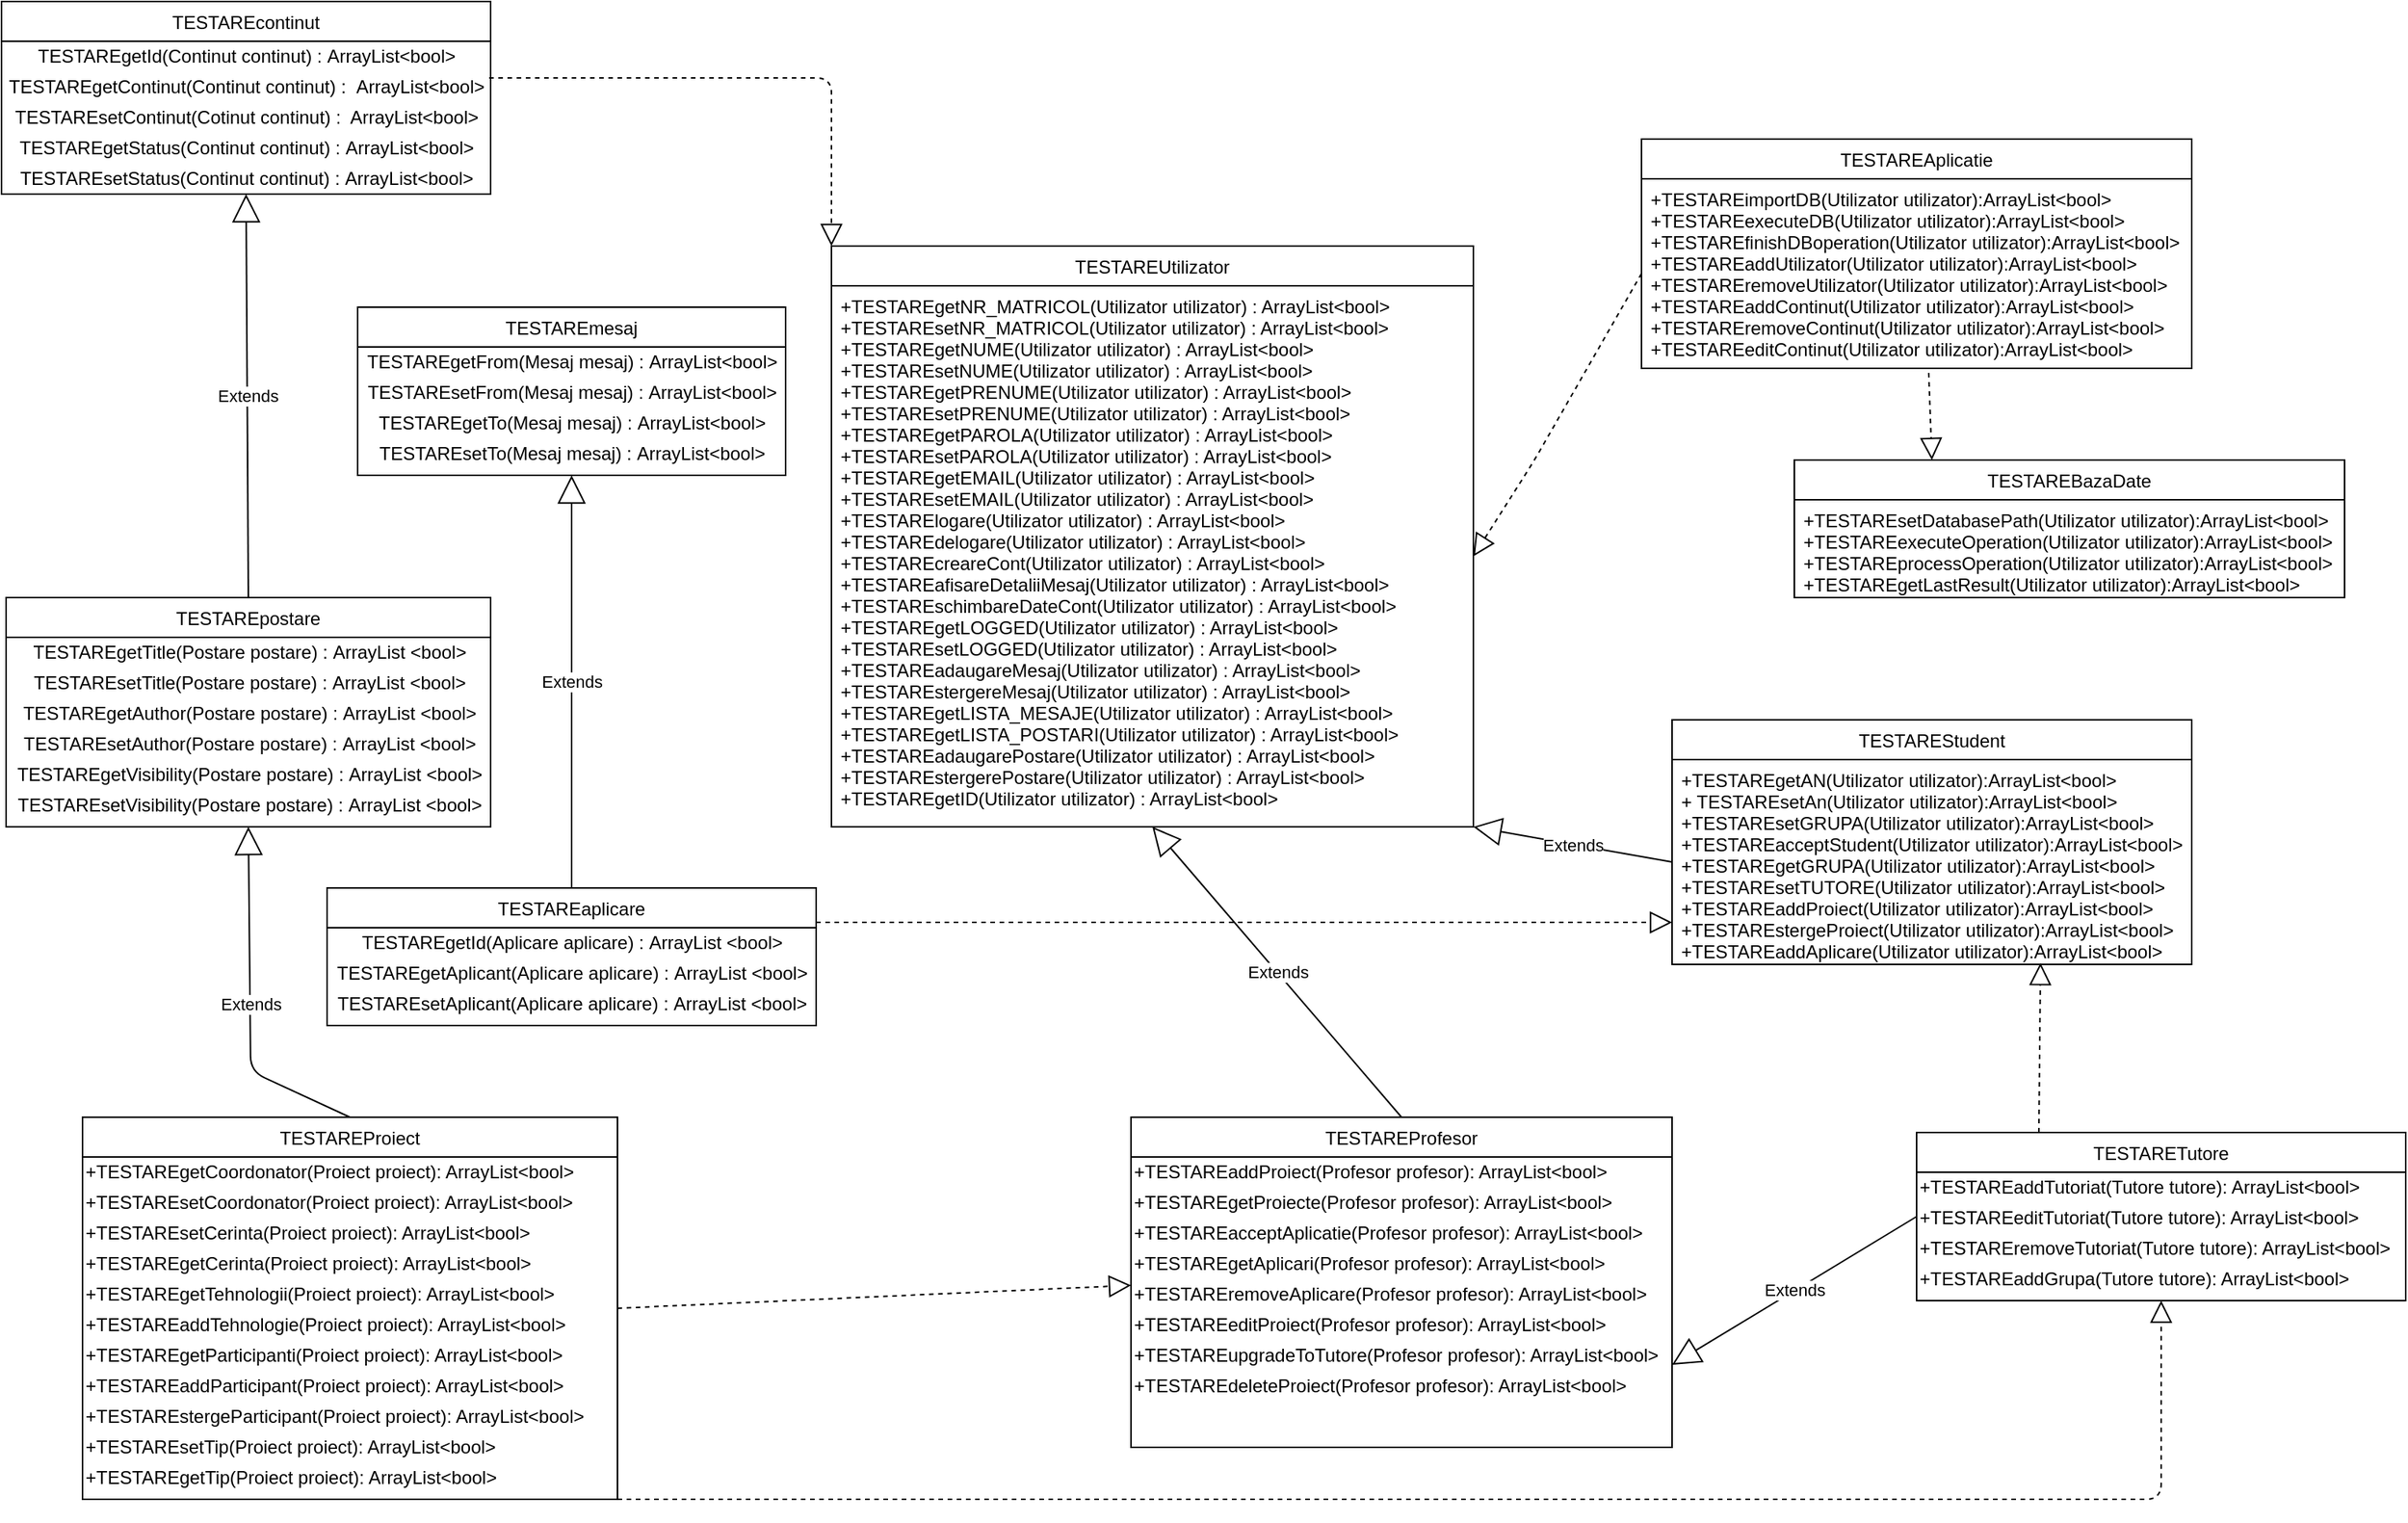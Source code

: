 <mxfile version="12.9.1" type="device"><diagram id="qxL-D0gXAPhwbK8QocM8" name="Page-1"><mxGraphModel dx="2274" dy="2002" grid="1" gridSize="10" guides="1" tooltips="1" connect="1" arrows="1" fold="1" page="1" pageScale="1" pageWidth="850" pageHeight="1100" math="0" shadow="0"><root><mxCell id="0"/><mxCell id="1" parent="0"/><mxCell id="RoMYOq6Qcy8_ZnghJ9Z3-1" value="TESTAREUtilizator" style="swimlane;fontStyle=0;align=center;verticalAlign=top;childLayout=stackLayout;horizontal=1;startSize=26;horizontalStack=0;resizeParent=1;resizeLast=0;collapsible=1;marginBottom=0;rounded=0;shadow=0;strokeWidth=1;" vertex="1" parent="1"><mxGeometry x="-230" y="-170" width="420" height="380" as="geometry"><mxRectangle x="130" y="380" width="160" height="26" as="alternateBounds"/></mxGeometry></mxCell><mxCell id="RoMYOq6Qcy8_ZnghJ9Z3-2" value="+TESTAREgetNR_MATRICOL(Utilizator utilizator) : ArrayList&lt;bool&gt;&#xA;+TESTAREsetNR_MATRICOL(Utilizator utilizator) : ArrayList&lt;bool&gt;&#xA;+TESTAREgetNUME(Utilizator utilizator) : ArrayList&lt;bool&gt;&#xA;+TESTAREsetNUME(Utilizator utilizator) : ArrayList&lt;bool&gt;&#xA;+TESTAREgetPRENUME(Utilizator utilizator) : ArrayList&lt;bool&gt;&#xA;+TESTAREsetPRENUME(Utilizator utilizator) : ArrayList&lt;bool&gt;&#xA;+TESTAREgetPAROLA(Utilizator utilizator) : ArrayList&lt;bool&gt;&#xA;+TESTAREsetPAROLA(Utilizator utilizator) : ArrayList&lt;bool&gt;&#xA;+TESTAREgetEMAIL(Utilizator utilizator) : ArrayList&lt;bool&gt;&#xA;+TESTAREsetEMAIL(Utilizator utilizator) : ArrayList&lt;bool&gt;&#xA;+TESTARElogare(Utilizator utilizator) : ArrayList&lt;bool&gt;&#xA;+TESTAREdelogare(Utilizator utilizator) : ArrayList&lt;bool&gt;&#xA;+TESTAREcreareCont(Utilizator utilizator) : ArrayList&lt;bool&gt;&#xA;+TESTAREafisareDetaliiMesaj(Utilizator utilizator) : ArrayList&lt;bool&gt;&#xA;+TESTAREschimbareDateCont(Utilizator utilizator) : ArrayList&lt;bool&gt;&#xA;+TESTAREgetLOGGED(Utilizator utilizator) : ArrayList&lt;bool&gt;&#xA;+TESTAREsetLOGGED(Utilizator utilizator) : ArrayList&lt;bool&gt;&#xA;+TESTAREadaugareMesaj(Utilizator utilizator) : ArrayList&lt;bool&gt;&#xA;+TESTAREstergereMesaj(Utilizator utilizator) : ArrayList&lt;bool&gt;&#xA;+TESTAREgetLISTA_MESAJE(Utilizator utilizator) : ArrayList&lt;bool&gt;&#xA;+TESTAREgetLISTA_POSTARI(Utilizator utilizator) : ArrayList&lt;bool&gt;&#xA;+TESTAREadaugarePostare(Utilizator utilizator) : ArrayList&lt;bool&gt;&#xA;+TESTAREstergerePostare(Utilizator utilizator) : ArrayList&lt;bool&gt;&#xA;+TESTAREgetID(Utilizator utilizator) : ArrayList&lt;bool&gt;" style="text;align=left;verticalAlign=top;spacingLeft=4;spacingRight=4;overflow=hidden;rotatable=0;points=[[0,0.5],[1,0.5]];portConstraint=eastwest;" vertex="1" parent="RoMYOq6Qcy8_ZnghJ9Z3-1"><mxGeometry y="26" width="420" height="354" as="geometry"/></mxCell><mxCell id="RoMYOq6Qcy8_ZnghJ9Z3-3" value="TESTAREAplicatie" style="swimlane;fontStyle=0;childLayout=stackLayout;horizontal=1;startSize=26;fillColor=none;horizontalStack=0;resizeParent=1;resizeParentMax=0;resizeLast=0;collapsible=1;marginBottom=0;align=center;" vertex="1" parent="1"><mxGeometry x="300" y="-240" width="360" height="150" as="geometry"/></mxCell><mxCell id="RoMYOq6Qcy8_ZnghJ9Z3-4" value="+TESTAREimportDB(Utilizator utilizator):ArrayList&lt;bool&gt;&#xA;+TESTAREexecuteDB(Utilizator utilizator):ArrayList&lt;bool&gt;&#xA;+TESTAREfinishDBoperation(Utilizator utilizator):ArrayList&lt;bool&gt;&#xA;+TESTAREaddUtilizator(Utilizator utilizator):ArrayList&lt;bool&gt;&#xA;+TESTAREremoveUtilizator(Utilizator utilizator):ArrayList&lt;bool&gt;&#xA;+TESTAREaddContinut(Utilizator utilizator):ArrayList&lt;bool&gt;&#xA;+TESTAREremoveContinut(Utilizator utilizator):ArrayList&lt;bool&gt;&#xA;+TESTAREeditContinut(Utilizator utilizator):ArrayList&lt;bool&gt;" style="text;strokeColor=none;fillColor=none;align=left;verticalAlign=top;spacingLeft=4;spacingRight=4;overflow=hidden;rotatable=0;points=[[0,0.5],[1,0.5]];portConstraint=eastwest;" vertex="1" parent="RoMYOq6Qcy8_ZnghJ9Z3-3"><mxGeometry y="26" width="360" height="124" as="geometry"/></mxCell><mxCell id="RoMYOq6Qcy8_ZnghJ9Z3-9" value="TESTAREpostare" style="swimlane;fontStyle=0;align=center;verticalAlign=top;childLayout=stackLayout;horizontal=1;startSize=26;horizontalStack=0;resizeParent=1;resizeLast=0;collapsible=1;marginBottom=0;rounded=0;shadow=0;strokeWidth=1;" vertex="1" parent="1"><mxGeometry x="-770" y="60" width="317" height="150" as="geometry"><mxRectangle x="550" y="140" width="160" height="26" as="alternateBounds"/></mxGeometry></mxCell><mxCell id="RoMYOq6Qcy8_ZnghJ9Z3-10" value="TESTAREgetTitle(Postare postare) :&amp;nbsp;&lt;span style=&quot;text-align: left&quot;&gt;ArrayList &amp;lt;bool&amp;gt;&lt;/span&gt;" style="text;html=1;align=center;verticalAlign=middle;resizable=0;points=[];autosize=1;" vertex="1" parent="RoMYOq6Qcy8_ZnghJ9Z3-9"><mxGeometry y="26" width="317" height="20" as="geometry"/></mxCell><mxCell id="RoMYOq6Qcy8_ZnghJ9Z3-11" value="TESTAREsetTitle(Postare postare) :&amp;nbsp;&lt;span style=&quot;text-align: left&quot;&gt;ArrayList &amp;lt;bool&amp;gt;&lt;/span&gt;" style="text;html=1;align=center;verticalAlign=middle;resizable=0;points=[];autosize=1;" vertex="1" parent="RoMYOq6Qcy8_ZnghJ9Z3-9"><mxGeometry y="46" width="317" height="20" as="geometry"/></mxCell><mxCell id="RoMYOq6Qcy8_ZnghJ9Z3-12" value="TESTAREgetAuthor(Postare postare) :&amp;nbsp;&lt;span style=&quot;text-align: left&quot;&gt;ArrayList &amp;lt;bool&amp;gt;&lt;/span&gt;" style="text;html=1;align=center;verticalAlign=middle;resizable=0;points=[];autosize=1;" vertex="1" parent="RoMYOq6Qcy8_ZnghJ9Z3-9"><mxGeometry y="66" width="317" height="20" as="geometry"/></mxCell><mxCell id="RoMYOq6Qcy8_ZnghJ9Z3-13" value="TESTAREsetAuthor(Postare postare) :&amp;nbsp;&lt;span style=&quot;text-align: left&quot;&gt;ArrayList &amp;lt;bool&amp;gt;&lt;/span&gt;" style="text;html=1;align=center;verticalAlign=middle;resizable=0;points=[];autosize=1;" vertex="1" parent="RoMYOq6Qcy8_ZnghJ9Z3-9"><mxGeometry y="86" width="317" height="20" as="geometry"/></mxCell><mxCell id="RoMYOq6Qcy8_ZnghJ9Z3-14" value="TESTAREgetVisibility(Postare postare) :&amp;nbsp;&lt;span style=&quot;text-align: left&quot;&gt;ArrayList &amp;lt;bool&amp;gt;&lt;/span&gt;" style="text;html=1;align=center;verticalAlign=middle;resizable=0;points=[];autosize=1;" vertex="1" parent="RoMYOq6Qcy8_ZnghJ9Z3-9"><mxGeometry y="106" width="317" height="20" as="geometry"/></mxCell><mxCell id="RoMYOq6Qcy8_ZnghJ9Z3-15" value="TESTAREsetVisibility(Postare postare) :&amp;nbsp;&lt;span style=&quot;text-align: left&quot;&gt;ArrayList &amp;lt;bool&amp;gt;&lt;/span&gt;" style="text;html=1;align=center;verticalAlign=middle;resizable=0;points=[];autosize=1;" vertex="1" parent="RoMYOq6Qcy8_ZnghJ9Z3-9"><mxGeometry y="126" width="317" height="20" as="geometry"/></mxCell><mxCell id="RoMYOq6Qcy8_ZnghJ9Z3-41" value="TESTAREProiect" style="swimlane;fontStyle=0;align=center;verticalAlign=top;childLayout=stackLayout;horizontal=1;startSize=26;horizontalStack=0;resizeParent=1;resizeLast=0;collapsible=1;marginBottom=0;rounded=0;shadow=0;strokeWidth=1;" vertex="1" parent="1"><mxGeometry x="-720" y="400" width="350" height="250" as="geometry"><mxRectangle x="550" y="140" width="160" height="26" as="alternateBounds"/></mxGeometry></mxCell><mxCell id="RoMYOq6Qcy8_ZnghJ9Z3-42" value="+TESTAREgetCoordonator(Proiect proiect): ArrayList&amp;lt;bool&amp;gt;" style="text;html=1;align=left;verticalAlign=middle;resizable=0;points=[];autosize=1;" vertex="1" parent="RoMYOq6Qcy8_ZnghJ9Z3-41"><mxGeometry y="26" width="350" height="20" as="geometry"/></mxCell><mxCell id="RoMYOq6Qcy8_ZnghJ9Z3-43" value="+TESTAREsetCoordonator(Proiect proiect): ArrayList&amp;lt;bool&amp;gt;" style="text;html=1;align=left;verticalAlign=middle;resizable=0;points=[];autosize=1;" vertex="1" parent="RoMYOq6Qcy8_ZnghJ9Z3-41"><mxGeometry y="46" width="350" height="20" as="geometry"/></mxCell><mxCell id="RoMYOq6Qcy8_ZnghJ9Z3-44" value="+TESTAREsetCerinta(Proiect proiect): ArrayList&amp;lt;bool&amp;gt;" style="text;html=1;align=left;verticalAlign=middle;resizable=0;points=[];autosize=1;" vertex="1" parent="RoMYOq6Qcy8_ZnghJ9Z3-41"><mxGeometry y="66" width="350" height="20" as="geometry"/></mxCell><mxCell id="RoMYOq6Qcy8_ZnghJ9Z3-45" value="+TESTAREgetCerinta(Proiect proiect): ArrayList&amp;lt;bool&amp;gt;" style="text;html=1;align=left;verticalAlign=middle;resizable=0;points=[];autosize=1;" vertex="1" parent="RoMYOq6Qcy8_ZnghJ9Z3-41"><mxGeometry y="86" width="350" height="20" as="geometry"/></mxCell><mxCell id="RoMYOq6Qcy8_ZnghJ9Z3-46" value="+TESTAREgetTehnologii(Proiect proiect): ArrayList&amp;lt;bool&amp;gt;" style="text;html=1;align=left;verticalAlign=middle;resizable=0;points=[];autosize=1;" vertex="1" parent="RoMYOq6Qcy8_ZnghJ9Z3-41"><mxGeometry y="106" width="350" height="20" as="geometry"/></mxCell><mxCell id="RoMYOq6Qcy8_ZnghJ9Z3-47" value="+TESTAREaddTehnologie(Proiect proiect): ArrayList&amp;lt;bool&amp;gt;" style="text;html=1;align=left;verticalAlign=middle;resizable=0;points=[];autosize=1;" vertex="1" parent="RoMYOq6Qcy8_ZnghJ9Z3-41"><mxGeometry y="126" width="350" height="20" as="geometry"/></mxCell><mxCell id="RoMYOq6Qcy8_ZnghJ9Z3-48" value="+TESTAREgetParticipanti(Proiect proiect): ArrayList&amp;lt;bool&amp;gt;" style="text;html=1;align=left;verticalAlign=middle;resizable=0;points=[];autosize=1;" vertex="1" parent="RoMYOq6Qcy8_ZnghJ9Z3-41"><mxGeometry y="146" width="350" height="20" as="geometry"/></mxCell><mxCell id="RoMYOq6Qcy8_ZnghJ9Z3-49" value="+TESTAREaddParticipant(Proiect proiect): ArrayList&amp;lt;bool&amp;gt;" style="text;html=1;align=left;verticalAlign=middle;resizable=0;points=[];autosize=1;" vertex="1" parent="RoMYOq6Qcy8_ZnghJ9Z3-41"><mxGeometry y="166" width="350" height="20" as="geometry"/></mxCell><mxCell id="RoMYOq6Qcy8_ZnghJ9Z3-50" value="+TESTAREstergeParticipant(Proiect proiect): ArrayList&amp;lt;bool&amp;gt;" style="text;html=1;align=left;verticalAlign=middle;resizable=0;points=[];autosize=1;" vertex="1" parent="RoMYOq6Qcy8_ZnghJ9Z3-41"><mxGeometry y="186" width="350" height="20" as="geometry"/></mxCell><mxCell id="RoMYOq6Qcy8_ZnghJ9Z3-51" value="+TESTAREsetTip(Proiect proiect): ArrayList&amp;lt;bool&amp;gt;" style="text;html=1;align=left;verticalAlign=middle;resizable=0;points=[];autosize=1;" vertex="1" parent="RoMYOq6Qcy8_ZnghJ9Z3-41"><mxGeometry y="206" width="350" height="20" as="geometry"/></mxCell><mxCell id="RoMYOq6Qcy8_ZnghJ9Z3-52" value="+TESTAREgetTip(Proiect proiect): ArrayList&amp;lt;bool&amp;gt;" style="text;html=1;align=left;verticalAlign=middle;resizable=0;points=[];autosize=1;" vertex="1" parent="RoMYOq6Qcy8_ZnghJ9Z3-41"><mxGeometry y="226" width="350" height="20" as="geometry"/></mxCell><mxCell id="RoMYOq6Qcy8_ZnghJ9Z3-7" value="TESTAREStudent" style="swimlane;fontStyle=0;childLayout=stackLayout;horizontal=1;startSize=26;fillColor=none;horizontalStack=0;resizeParent=1;resizeParentMax=0;resizeLast=0;collapsible=1;marginBottom=0;align=center;" vertex="1" parent="1"><mxGeometry x="320" y="140" width="340" height="160" as="geometry"/></mxCell><mxCell id="RoMYOq6Qcy8_ZnghJ9Z3-8" value="+TESTAREgetAN(Utilizator utilizator):ArrayList&lt;bool&gt;&#xA;+ TESTAREsetAn(Utilizator utilizator):ArrayList&lt;bool&gt;&#xA;+TESTAREsetGRUPA(Utilizator utilizator):ArrayList&lt;bool&gt;&#xA;+TESTAREacceptStudent(Utilizator utilizator):ArrayList&lt;bool&gt;&#xA;+TESTAREgetGRUPA(Utilizator utilizator):ArrayList&lt;bool&gt;&#xA;+TESTAREsetTUTORE(Utilizator utilizator):ArrayList&lt;bool&gt;&#xA;+TESTAREaddProiect(Utilizator utilizator):ArrayList&lt;bool&gt;&#xA;+TESTAREstergeProiect(Utilizator utilizator):ArrayList&lt;bool&gt;&#xA;+TESTAREaddAplicare(Utilizator utilizator):ArrayList&lt;bool&gt;" style="text;strokeColor=none;fillColor=none;align=left;verticalAlign=top;spacingLeft=4;spacingRight=4;overflow=hidden;rotatable=0;points=[[0,0.5],[1,0.5]];portConstraint=eastwest;" vertex="1" parent="RoMYOq6Qcy8_ZnghJ9Z3-7"><mxGeometry y="26" width="340" height="134" as="geometry"/></mxCell><mxCell id="RoMYOq6Qcy8_ZnghJ9Z3-59" value="Extends" style="endArrow=block;endSize=16;endFill=0;html=1;entryX=1;entryY=1;entryDx=0;entryDy=0;exitX=0;exitY=0.5;exitDx=0;exitDy=0;" edge="1" parent="1" source="RoMYOq6Qcy8_ZnghJ9Z3-8" target="RoMYOq6Qcy8_ZnghJ9Z3-1"><mxGeometry width="160" relative="1" as="geometry"><mxPoint x="120" y="270" as="sourcePoint"/><mxPoint x="280" y="270" as="targetPoint"/></mxGeometry></mxCell><mxCell id="RoMYOq6Qcy8_ZnghJ9Z3-60" value="Extends" style="endArrow=block;endSize=16;endFill=0;html=1;entryX=1;entryY=0.75;entryDx=0;entryDy=0;exitX=0;exitY=0.5;exitDx=0;exitDy=0;" edge="1" parent="1" source="RoMYOq6Qcy8_ZnghJ9Z3-53" target="RoMYOq6Qcy8_ZnghJ9Z3-32"><mxGeometry width="160" relative="1" as="geometry"><mxPoint x="390" y="440" as="sourcePoint"/><mxPoint x="350" y="480" as="targetPoint"/></mxGeometry></mxCell><mxCell id="RoMYOq6Qcy8_ZnghJ9Z3-53" value="TESTARETutore" style="swimlane;fontStyle=0;align=center;verticalAlign=top;childLayout=stackLayout;horizontal=1;startSize=26;horizontalStack=0;resizeParent=1;resizeLast=0;collapsible=1;marginBottom=0;rounded=0;shadow=0;strokeWidth=1;" vertex="1" parent="1"><mxGeometry x="480" y="410" width="320" height="110" as="geometry"><mxRectangle x="550" y="140" width="160" height="26" as="alternateBounds"/></mxGeometry></mxCell><mxCell id="RoMYOq6Qcy8_ZnghJ9Z3-54" value="+TESTAREaddTutoriat(Tutore tutore): ArrayList&amp;lt;bool&amp;gt;" style="text;html=1;align=left;verticalAlign=middle;resizable=0;points=[];autosize=1;" vertex="1" parent="RoMYOq6Qcy8_ZnghJ9Z3-53"><mxGeometry y="26" width="320" height="20" as="geometry"/></mxCell><mxCell id="RoMYOq6Qcy8_ZnghJ9Z3-55" value="&lt;span&gt;+TESTAREeditTutoriat(Tutore tutore): ArrayList&amp;lt;bool&amp;gt;&lt;/span&gt;" style="text;html=1;align=left;verticalAlign=middle;resizable=0;points=[];autosize=1;" vertex="1" parent="RoMYOq6Qcy8_ZnghJ9Z3-53"><mxGeometry y="46" width="320" height="20" as="geometry"/></mxCell><mxCell id="RoMYOq6Qcy8_ZnghJ9Z3-56" value="+TESTAREremoveTutoriat(Tutore tutore): ArrayList&amp;lt;bool&amp;gt;" style="text;html=1;align=left;verticalAlign=middle;resizable=0;points=[];autosize=1;" vertex="1" parent="RoMYOq6Qcy8_ZnghJ9Z3-53"><mxGeometry y="66" width="320" height="20" as="geometry"/></mxCell><mxCell id="RoMYOq6Qcy8_ZnghJ9Z3-57" value="&lt;span&gt;+TESTAREaddGrupa(Tutore tutore): ArrayList&amp;lt;bool&amp;gt;&lt;/span&gt;" style="text;html=1;align=left;verticalAlign=middle;resizable=0;points=[];autosize=1;" vertex="1" parent="RoMYOq6Qcy8_ZnghJ9Z3-53"><mxGeometry y="86" width="320" height="20" as="geometry"/></mxCell><mxCell id="RoMYOq6Qcy8_ZnghJ9Z3-61" value="Extends" style="endArrow=block;endSize=16;endFill=0;html=1;exitX=0.5;exitY=0;exitDx=0;exitDy=0;entryX=0.5;entryY=1;entryDx=0;entryDy=0;" edge="1" parent="1" source="RoMYOq6Qcy8_ZnghJ9Z3-41" target="RoMYOq6Qcy8_ZnghJ9Z3-9"><mxGeometry width="160" relative="1" as="geometry"><mxPoint x="-80" y="290" as="sourcePoint"/><mxPoint x="-190" y="230" as="targetPoint"/><Array as="points"><mxPoint x="-610" y="370"/></Array></mxGeometry></mxCell><mxCell id="RoMYOq6Qcy8_ZnghJ9Z3-62" value="Extends" style="endArrow=block;endSize=16;endFill=0;html=1;exitX=0.5;exitY=0;exitDx=0;exitDy=0;entryX=0.5;entryY=1;entryDx=0;entryDy=0;" edge="1" parent="1" source="RoMYOq6Qcy8_ZnghJ9Z3-16" target="RoMYOq6Qcy8_ZnghJ9Z3-26"><mxGeometry width="160" relative="1" as="geometry"><mxPoint x="-70" y="300" as="sourcePoint"/><mxPoint x="90" y="300" as="targetPoint"/></mxGeometry></mxCell><mxCell id="RoMYOq6Qcy8_ZnghJ9Z3-63" value="Extends" style="endArrow=block;endSize=16;endFill=0;html=1;exitX=0.5;exitY=0;exitDx=0;exitDy=0;entryX=0.5;entryY=1;entryDx=0;entryDy=0;" edge="1" parent="1" source="RoMYOq6Qcy8_ZnghJ9Z3-9" target="RoMYOq6Qcy8_ZnghJ9Z3-20"><mxGeometry width="160" relative="1" as="geometry"><mxPoint x="-60" y="310" as="sourcePoint"/><mxPoint x="-740" y="-200" as="targetPoint"/></mxGeometry></mxCell><mxCell id="RoMYOq6Qcy8_ZnghJ9Z3-20" value="TESTAREcontinut" style="swimlane;fontStyle=0;align=center;verticalAlign=top;childLayout=stackLayout;horizontal=1;startSize=26;horizontalStack=0;resizeParent=1;resizeLast=0;collapsible=1;marginBottom=0;rounded=0;shadow=0;strokeWidth=1;" vertex="1" parent="1"><mxGeometry x="-773" y="-330" width="320" height="126" as="geometry"><mxRectangle x="550" y="140" width="160" height="26" as="alternateBounds"/></mxGeometry></mxCell><mxCell id="RoMYOq6Qcy8_ZnghJ9Z3-21" value="TESTAREgetId(Continut continut) :&amp;nbsp;&lt;span style=&quot;text-align: left&quot;&gt;ArrayList&amp;lt;bool&amp;gt;&lt;/span&gt;" style="text;html=1;align=center;verticalAlign=middle;resizable=0;points=[];autosize=1;" vertex="1" parent="RoMYOq6Qcy8_ZnghJ9Z3-20"><mxGeometry y="26" width="320" height="20" as="geometry"/></mxCell><mxCell id="RoMYOq6Qcy8_ZnghJ9Z3-22" value="TESTAREgetContinut(Continut continut) :&amp;nbsp;&lt;span style=&quot;text-align: left&quot;&gt;&amp;nbsp;ArrayList&amp;lt;bool&amp;gt;&lt;br&gt;&lt;/span&gt;" style="text;html=1;align=center;verticalAlign=middle;resizable=0;points=[];autosize=1;" vertex="1" parent="RoMYOq6Qcy8_ZnghJ9Z3-20"><mxGeometry y="46" width="320" height="20" as="geometry"/></mxCell><mxCell id="RoMYOq6Qcy8_ZnghJ9Z3-23" value="TESTAREsetContinut(Cotinut continut) :&lt;span style=&quot;text-align: left&quot;&gt;&amp;nbsp; ArrayList&amp;lt;bool&amp;gt;&lt;/span&gt;" style="text;html=1;align=center;verticalAlign=middle;resizable=0;points=[];autosize=1;" vertex="1" parent="RoMYOq6Qcy8_ZnghJ9Z3-20"><mxGeometry y="66" width="320" height="20" as="geometry"/></mxCell><mxCell id="RoMYOq6Qcy8_ZnghJ9Z3-24" value="TESTAREgetStatus(Continut continut) :&amp;nbsp;&lt;span style=&quot;text-align: left&quot;&gt;ArrayList&amp;lt;bool&amp;gt;&lt;/span&gt;" style="text;html=1;align=center;verticalAlign=middle;resizable=0;points=[];autosize=1;" vertex="1" parent="RoMYOq6Qcy8_ZnghJ9Z3-20"><mxGeometry y="86" width="320" height="20" as="geometry"/></mxCell><mxCell id="RoMYOq6Qcy8_ZnghJ9Z3-25" value="TESTAREsetStatus(Continut continut) :&amp;nbsp;&lt;span style=&quot;text-align: left&quot;&gt;ArrayList&amp;lt;bool&amp;gt;&lt;/span&gt;" style="text;html=1;align=center;verticalAlign=middle;resizable=0;points=[];autosize=1;" vertex="1" parent="RoMYOq6Qcy8_ZnghJ9Z3-20"><mxGeometry y="106" width="320" height="20" as="geometry"/></mxCell><mxCell id="RoMYOq6Qcy8_ZnghJ9Z3-16" value="TESTAREaplicare&#xA;" style="swimlane;fontStyle=0;align=center;verticalAlign=top;childLayout=stackLayout;horizontal=1;startSize=26;horizontalStack=0;resizeParent=1;resizeLast=0;collapsible=1;marginBottom=0;rounded=0;shadow=0;strokeWidth=1;" vertex="1" parent="1"><mxGeometry x="-560" y="250" width="320" height="90" as="geometry"><mxRectangle x="550" y="140" width="160" height="26" as="alternateBounds"/></mxGeometry></mxCell><mxCell id="RoMYOq6Qcy8_ZnghJ9Z3-17" value="TESTAREgetId(Aplicare aplicare) :&amp;nbsp;&lt;span style=&quot;text-align: left&quot;&gt;ArrayList &amp;lt;bool&amp;gt;&lt;/span&gt;" style="text;html=1;align=center;verticalAlign=middle;resizable=0;points=[];autosize=1;" vertex="1" parent="RoMYOq6Qcy8_ZnghJ9Z3-16"><mxGeometry y="26" width="320" height="20" as="geometry"/></mxCell><mxCell id="RoMYOq6Qcy8_ZnghJ9Z3-18" value="TESTAREgetAplicant(Aplicare aplicare) :&amp;nbsp;&lt;span style=&quot;text-align: left&quot;&gt;ArrayList &amp;lt;bool&amp;gt;&lt;br&gt;&lt;/span&gt;" style="text;html=1;align=center;verticalAlign=middle;resizable=0;points=[];autosize=1;" vertex="1" parent="RoMYOq6Qcy8_ZnghJ9Z3-16"><mxGeometry y="46" width="320" height="20" as="geometry"/></mxCell><mxCell id="RoMYOq6Qcy8_ZnghJ9Z3-19" value="TESTAREsetAplicant(Aplicare aplicare) :&amp;nbsp;&lt;span style=&quot;text-align: left&quot;&gt;ArrayList &amp;lt;bool&amp;gt;&lt;/span&gt;" style="text;html=1;align=center;verticalAlign=middle;resizable=0;points=[];autosize=1;" vertex="1" parent="RoMYOq6Qcy8_ZnghJ9Z3-16"><mxGeometry y="66" width="320" height="20" as="geometry"/></mxCell><mxCell id="RoMYOq6Qcy8_ZnghJ9Z3-26" value="TESTAREmesaj" style="swimlane;fontStyle=0;align=center;verticalAlign=top;childLayout=stackLayout;horizontal=1;startSize=26;horizontalStack=0;resizeParent=1;resizeLast=0;collapsible=1;marginBottom=0;rounded=0;shadow=0;strokeWidth=1;" vertex="1" parent="1"><mxGeometry x="-540" y="-130" width="280" height="110" as="geometry"><mxRectangle x="550" y="140" width="160" height="26" as="alternateBounds"/></mxGeometry></mxCell><mxCell id="RoMYOq6Qcy8_ZnghJ9Z3-27" value="TESTAREgetFrom(Mesaj mesaj) :&amp;nbsp;&lt;span style=&quot;text-align: left&quot;&gt;ArrayList&amp;lt;bool&amp;gt;&lt;/span&gt;" style="text;html=1;align=center;verticalAlign=middle;resizable=0;points=[];autosize=1;" vertex="1" parent="RoMYOq6Qcy8_ZnghJ9Z3-26"><mxGeometry y="26" width="280" height="20" as="geometry"/></mxCell><mxCell id="RoMYOq6Qcy8_ZnghJ9Z3-28" value="TESTAREsetFrom(Mesaj mesaj) :&amp;nbsp;&lt;span style=&quot;text-align: left&quot;&gt;ArrayList&amp;lt;bool&amp;gt;&lt;/span&gt;" style="text;html=1;align=center;verticalAlign=middle;resizable=0;points=[];autosize=1;" vertex="1" parent="RoMYOq6Qcy8_ZnghJ9Z3-26"><mxGeometry y="46" width="280" height="20" as="geometry"/></mxCell><mxCell id="RoMYOq6Qcy8_ZnghJ9Z3-29" value="TESTAREgetTo(Mesaj mesaj) :&amp;nbsp;&lt;span style=&quot;text-align: left&quot;&gt;ArrayList&amp;lt;bool&amp;gt;&lt;/span&gt;" style="text;html=1;align=center;verticalAlign=middle;resizable=0;points=[];autosize=1;" vertex="1" parent="RoMYOq6Qcy8_ZnghJ9Z3-26"><mxGeometry y="66" width="280" height="20" as="geometry"/></mxCell><mxCell id="RoMYOq6Qcy8_ZnghJ9Z3-30" value="TESTAREsetTo(Mesaj mesaj) :&amp;nbsp;&lt;span style=&quot;text-align: left&quot;&gt;ArrayList&amp;lt;bool&amp;gt;&lt;/span&gt;" style="text;html=1;align=center;verticalAlign=middle;resizable=0;points=[];autosize=1;" vertex="1" parent="RoMYOq6Qcy8_ZnghJ9Z3-26"><mxGeometry y="86" width="280" height="20" as="geometry"/></mxCell><mxCell id="RoMYOq6Qcy8_ZnghJ9Z3-65" value="Extends" style="endArrow=block;endSize=16;endFill=0;html=1;entryX=0.5;entryY=1;entryDx=0;entryDy=0;exitX=0.5;exitY=0;exitDx=0;exitDy=0;" edge="1" parent="1" source="RoMYOq6Qcy8_ZnghJ9Z3-32" target="RoMYOq6Qcy8_ZnghJ9Z3-1"><mxGeometry width="160" relative="1" as="geometry"><mxPoint x="200" y="323" as="sourcePoint"/><mxPoint x="70" y="300" as="targetPoint"/></mxGeometry></mxCell><mxCell id="RoMYOq6Qcy8_ZnghJ9Z3-69" value="" style="endArrow=block;dashed=1;endFill=0;endSize=12;html=1;exitX=1;exitY=0.25;exitDx=0;exitDy=0;entryX=0;entryY=0.795;entryDx=0;entryDy=0;entryPerimeter=0;" edge="1" parent="1" source="RoMYOq6Qcy8_ZnghJ9Z3-16" target="RoMYOq6Qcy8_ZnghJ9Z3-8"><mxGeometry width="160" relative="1" as="geometry"><mxPoint x="-150" y="290" as="sourcePoint"/><mxPoint x="-20" y="320" as="targetPoint"/></mxGeometry></mxCell><mxCell id="RoMYOq6Qcy8_ZnghJ9Z3-71" value="" style="endArrow=block;dashed=1;endFill=0;endSize=12;html=1;exitX=0.25;exitY=0;exitDx=0;exitDy=0;entryX=0.709;entryY=0.993;entryDx=0;entryDy=0;entryPerimeter=0;" edge="1" parent="1" source="RoMYOq6Qcy8_ZnghJ9Z3-53" target="RoMYOq6Qcy8_ZnghJ9Z3-8"><mxGeometry width="160" relative="1" as="geometry"><mxPoint x="-200" y="350" as="sourcePoint"/><mxPoint x="360" y="350.03" as="targetPoint"/></mxGeometry></mxCell><mxCell id="RoMYOq6Qcy8_ZnghJ9Z3-73" value="" style="endArrow=block;dashed=1;endFill=0;endSize=12;html=1;exitX=0;exitY=0.5;exitDx=0;exitDy=0;entryX=1;entryY=0.5;entryDx=0;entryDy=0;" edge="1" parent="1" source="RoMYOq6Qcy8_ZnghJ9Z3-4" target="RoMYOq6Qcy8_ZnghJ9Z3-2"><mxGeometry width="160" relative="1" as="geometry"><mxPoint x="450" y="29.97" as="sourcePoint"/><mxPoint x="250" y="-30.0" as="targetPoint"/><Array as="points"><mxPoint x="230" y="-30"/></Array></mxGeometry></mxCell><mxCell id="RoMYOq6Qcy8_ZnghJ9Z3-74" value="" style="endArrow=block;dashed=1;endFill=0;endSize=12;html=1;exitX=0.522;exitY=1.024;exitDx=0;exitDy=0;entryX=0.25;entryY=0;entryDx=0;entryDy=0;exitPerimeter=0;" edge="1" parent="1" source="RoMYOq6Qcy8_ZnghJ9Z3-4" target="RoMYOq6Qcy8_ZnghJ9Z3-5"><mxGeometry width="160" relative="1" as="geometry"><mxPoint x="310" y="-142" as="sourcePoint"/><mxPoint x="200" y="43" as="targetPoint"/></mxGeometry></mxCell><mxCell id="RoMYOq6Qcy8_ZnghJ9Z3-75" value="" style="endArrow=block;dashed=1;endFill=0;endSize=12;html=1;exitX=1;exitY=0.5;exitDx=0;exitDy=0;entryX=0;entryY=0.2;entryDx=0;entryDy=0;entryPerimeter=0;" edge="1" parent="1" source="RoMYOq6Qcy8_ZnghJ9Z3-41" target="RoMYOq6Qcy8_ZnghJ9Z3-38"><mxGeometry width="160" relative="1" as="geometry"><mxPoint x="-130" y="440" as="sourcePoint"/><mxPoint x="-240" y="625" as="targetPoint"/></mxGeometry></mxCell><mxCell id="RoMYOq6Qcy8_ZnghJ9Z3-32" value="TESTAREProfesor" style="swimlane;fontStyle=0;align=center;verticalAlign=top;childLayout=stackLayout;horizontal=1;startSize=26;horizontalStack=0;resizeParent=1;resizeLast=0;collapsible=1;marginBottom=0;rounded=0;shadow=0;strokeWidth=1;" vertex="1" parent="1"><mxGeometry x="-34" y="400" width="354" height="216" as="geometry"><mxRectangle x="550" y="140" width="160" height="26" as="alternateBounds"/></mxGeometry></mxCell><mxCell id="RoMYOq6Qcy8_ZnghJ9Z3-33" value="+TESTAREaddProiect(Profesor profesor): ArrayList&amp;lt;bool&amp;gt;" style="text;html=1;align=left;verticalAlign=middle;resizable=0;points=[];autosize=1;" vertex="1" parent="RoMYOq6Qcy8_ZnghJ9Z3-32"><mxGeometry y="26" width="354" height="20" as="geometry"/></mxCell><mxCell id="RoMYOq6Qcy8_ZnghJ9Z3-34" value="+TESTAREgetProiecte(Profesor profesor): ArrayList&amp;lt;bool&amp;gt;" style="text;html=1;align=left;verticalAlign=middle;resizable=0;points=[];autosize=1;" vertex="1" parent="RoMYOq6Qcy8_ZnghJ9Z3-32"><mxGeometry y="46" width="354" height="20" as="geometry"/></mxCell><mxCell id="RoMYOq6Qcy8_ZnghJ9Z3-36" value="&lt;span&gt;+TESTAREacceptAplicatie(Profesor profesor): ArrayList&amp;lt;bool&amp;gt;&lt;/span&gt;" style="text;html=1;align=left;verticalAlign=middle;resizable=0;points=[];autosize=1;" vertex="1" parent="RoMYOq6Qcy8_ZnghJ9Z3-32"><mxGeometry y="66" width="354" height="20" as="geometry"/></mxCell><mxCell id="RoMYOq6Qcy8_ZnghJ9Z3-37" value="+TESTAREgetAplicari(Profesor profesor): ArrayList&amp;lt;bool&amp;gt;" style="text;html=1;align=left;verticalAlign=middle;resizable=0;points=[];autosize=1;" vertex="1" parent="RoMYOq6Qcy8_ZnghJ9Z3-32"><mxGeometry y="86" width="354" height="20" as="geometry"/></mxCell><mxCell id="RoMYOq6Qcy8_ZnghJ9Z3-38" value="+TESTAREremoveAplicare(Profesor profesor): ArrayList&amp;lt;bool&amp;gt;" style="text;html=1;align=left;verticalAlign=middle;resizable=0;points=[];autosize=1;" vertex="1" parent="RoMYOq6Qcy8_ZnghJ9Z3-32"><mxGeometry y="106" width="354" height="20" as="geometry"/></mxCell><mxCell id="RoMYOq6Qcy8_ZnghJ9Z3-39" value="+TESTAREeditProiect(Profesor profesor): ArrayList&amp;lt;bool&amp;gt;" style="text;html=1;align=left;verticalAlign=middle;resizable=0;points=[];autosize=1;" vertex="1" parent="RoMYOq6Qcy8_ZnghJ9Z3-32"><mxGeometry y="126" width="354" height="20" as="geometry"/></mxCell><mxCell id="RoMYOq6Qcy8_ZnghJ9Z3-40" value="+TESTAREupgradeToTutore(Profesor profesor): ArrayList&amp;lt;bool&amp;gt;" style="text;html=1;align=left;verticalAlign=middle;resizable=0;points=[];autosize=1;" vertex="1" parent="RoMYOq6Qcy8_ZnghJ9Z3-32"><mxGeometry y="146" width="354" height="20" as="geometry"/></mxCell><mxCell id="RoMYOq6Qcy8_ZnghJ9Z3-35" value="&lt;span&gt;+TESTAREdeleteProiect(Profesor profesor): ArrayList&amp;lt;bool&amp;gt;&lt;/span&gt;" style="text;html=1;align=left;verticalAlign=middle;resizable=0;points=[];autosize=1;" vertex="1" parent="RoMYOq6Qcy8_ZnghJ9Z3-32"><mxGeometry y="166" width="354" height="20" as="geometry"/></mxCell><mxCell id="RoMYOq6Qcy8_ZnghJ9Z3-76" value="" style="endArrow=block;dashed=1;endFill=0;endSize=12;html=1;exitX=1;exitY=1;exitDx=0;exitDy=0;entryX=0.5;entryY=1;entryDx=0;entryDy=0;" edge="1" parent="1" source="RoMYOq6Qcy8_ZnghJ9Z3-41" target="RoMYOq6Qcy8_ZnghJ9Z3-53"><mxGeometry width="160" relative="1" as="geometry"><mxPoint x="-100" y="540" as="sourcePoint"/><mxPoint x="-210" y="725" as="targetPoint"/><Array as="points"><mxPoint x="640" y="650"/></Array></mxGeometry></mxCell><mxCell id="RoMYOq6Qcy8_ZnghJ9Z3-77" value="" style="endArrow=block;dashed=1;endFill=0;endSize=12;html=1;exitX=0.997;exitY=0.2;exitDx=0;exitDy=0;entryX=0;entryY=0;entryDx=0;entryDy=0;exitPerimeter=0;" edge="1" parent="1" source="RoMYOq6Qcy8_ZnghJ9Z3-22" target="RoMYOq6Qcy8_ZnghJ9Z3-1"><mxGeometry width="160" relative="1" as="geometry"><mxPoint x="-400" y="-235" as="sourcePoint"/><mxPoint x="-64" y="-250" as="targetPoint"/><Array as="points"><mxPoint x="-230" y="-280"/></Array></mxGeometry></mxCell><mxCell id="RoMYOq6Qcy8_ZnghJ9Z3-5" value="TESTAREBazaDate" style="swimlane;fontStyle=0;childLayout=stackLayout;horizontal=1;startSize=26;fillColor=none;horizontalStack=0;resizeParent=1;resizeParentMax=0;resizeLast=0;collapsible=1;marginBottom=0;align=center;" vertex="1" parent="1"><mxGeometry x="400" y="-30" width="360" height="90" as="geometry"/></mxCell><mxCell id="RoMYOq6Qcy8_ZnghJ9Z3-6" value="+TESTAREsetDatabasePath(Utilizator utilizator):ArrayList&lt;bool&gt;&#xA;+TESTAREexecuteOperation(Utilizator utilizator):ArrayList&lt;bool&gt;&#xA;+TESTAREprocessOperation(Utilizator utilizator):ArrayList&lt;bool&gt;&#xA;+TESTAREgetLastResult(Utilizator utilizator):ArrayList&lt;bool&gt;" style="text;strokeColor=none;fillColor=none;align=left;verticalAlign=top;spacingLeft=4;spacingRight=4;overflow=hidden;rotatable=0;points=[[0,0.5],[1,0.5]];portConstraint=eastwest;" vertex="1" parent="RoMYOq6Qcy8_ZnghJ9Z3-5"><mxGeometry y="26" width="360" height="64" as="geometry"/></mxCell></root></mxGraphModel></diagram></mxfile>